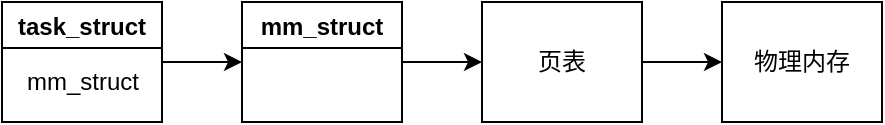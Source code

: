 <mxfile version="14.6.13" type="device" pages="2"><diagram id="KJx8WnUAPN9X5EKyVyXF" name="第 1 页"><mxGraphModel dx="1379" dy="713" grid="1" gridSize="10" guides="1" tooltips="1" connect="1" arrows="1" fold="1" page="1" pageScale="1" pageWidth="850" pageHeight="1100" math="0" shadow="0"><root><mxCell id="0"/><mxCell id="1" parent="0"/><mxCell id="Wjr-TzSH4rwy8srrzoxY-8" style="edgeStyle=orthogonalEdgeStyle;rounded=0;orthogonalLoop=1;jettySize=auto;html=1;exitX=1;exitY=0.5;exitDx=0;exitDy=0;entryX=0;entryY=0.5;entryDx=0;entryDy=0;" edge="1" parent="1" source="Wjr-TzSH4rwy8srrzoxY-2" target="Wjr-TzSH4rwy8srrzoxY-4"><mxGeometry relative="1" as="geometry"/></mxCell><mxCell id="Wjr-TzSH4rwy8srrzoxY-2" value="task_struct" style="swimlane;" vertex="1" parent="1"><mxGeometry x="80" y="380" width="80" height="60" as="geometry"/></mxCell><mxCell id="Wjr-TzSH4rwy8srrzoxY-3" value="mm_struct" style="text;html=1;align=center;verticalAlign=middle;resizable=0;points=[];autosize=1;strokeColor=none;" vertex="1" parent="Wjr-TzSH4rwy8srrzoxY-2"><mxGeometry x="5" y="30" width="70" height="20" as="geometry"/></mxCell><mxCell id="Wjr-TzSH4rwy8srrzoxY-9" style="edgeStyle=orthogonalEdgeStyle;rounded=0;orthogonalLoop=1;jettySize=auto;html=1;exitX=1;exitY=0.5;exitDx=0;exitDy=0;" edge="1" parent="1" source="Wjr-TzSH4rwy8srrzoxY-4" target="Wjr-TzSH4rwy8srrzoxY-6"><mxGeometry relative="1" as="geometry"/></mxCell><mxCell id="Wjr-TzSH4rwy8srrzoxY-4" value="mm_struct" style="swimlane;" vertex="1" parent="1"><mxGeometry x="200" y="380" width="80" height="60" as="geometry"/></mxCell><mxCell id="Wjr-TzSH4rwy8srrzoxY-11" style="edgeStyle=orthogonalEdgeStyle;rounded=0;orthogonalLoop=1;jettySize=auto;html=1;exitX=1;exitY=0.5;exitDx=0;exitDy=0;entryX=0;entryY=0.5;entryDx=0;entryDy=0;" edge="1" parent="1" source="Wjr-TzSH4rwy8srrzoxY-6" target="Wjr-TzSH4rwy8srrzoxY-7"><mxGeometry relative="1" as="geometry"/></mxCell><mxCell id="Wjr-TzSH4rwy8srrzoxY-6" value="页表" style="rounded=0;whiteSpace=wrap;html=1;" vertex="1" parent="1"><mxGeometry x="320" y="380" width="80" height="60" as="geometry"/></mxCell><mxCell id="Wjr-TzSH4rwy8srrzoxY-7" value="物理内存" style="rounded=0;whiteSpace=wrap;html=1;" vertex="1" parent="1"><mxGeometry x="440" y="380" width="80" height="60" as="geometry"/></mxCell></root></mxGraphModel></diagram><diagram id="ngWkJV_ofxxAPNel0bxH" name="第 2 页"><mxGraphModel dx="1379" dy="713" grid="1" gridSize="10" guides="1" tooltips="1" connect="1" arrows="1" fold="1" page="1" pageScale="1" pageWidth="850" pageHeight="1100" math="0" shadow="0"><root><mxCell id="fXZg0ZI7jdsZuGY18Ozo-0"/><mxCell id="fXZg0ZI7jdsZuGY18Ozo-1" parent="fXZg0ZI7jdsZuGY18Ozo-0"/><mxCell id="h79XLIU38ibI4fc5iFPp-0" value="mm_struct" style="swimlane;labelBackgroundColor=#FFFFFF;" vertex="1" parent="fXZg0ZI7jdsZuGY18Ozo-1"><mxGeometry x="80" y="320" width="120" height="400" as="geometry"/></mxCell><mxCell id="h79XLIU38ibI4fc5iFPp-1" value="&lt;div style=&quot;font-family: &amp;quot;droid sans mono&amp;quot;, monospace, monospace, &amp;quot;droid sans fallback&amp;quot;; font-size: 14px; line-height: 19px;&quot;&gt;start_code&lt;/div&gt;" style="text;html=1;fillColor=none;align=center;verticalAlign=middle;whiteSpace=wrap;rounded=0;strokeColor=#000000;labelBackgroundColor=#FFFFFF;" vertex="1" parent="h79XLIU38ibI4fc5iFPp-0"><mxGeometry x="12.5" y="40" width="95" height="20" as="geometry"/></mxCell><mxCell id="h79XLIU38ibI4fc5iFPp-9" value="&lt;div style=&quot;font-family: &amp;quot;droid sans mono&amp;quot;, monospace, monospace, &amp;quot;droid sans fallback&amp;quot;; font-size: 14px; line-height: 19px;&quot;&gt;&lt;div style=&quot;font-family: &amp;quot;droid sans mono&amp;quot; , monospace , monospace , &amp;quot;droid sans fallback&amp;quot; ; line-height: 19px&quot;&gt;end_code&lt;/div&gt;&lt;/div&gt;" style="text;html=1;fillColor=none;align=center;verticalAlign=middle;whiteSpace=wrap;rounded=0;strokeColor=#000000;labelBackgroundColor=#FFFFFF;" vertex="1" parent="h79XLIU38ibI4fc5iFPp-0"><mxGeometry x="12.5" y="70" width="95" height="20" as="geometry"/></mxCell><mxCell id="h79XLIU38ibI4fc5iFPp-10" value="&lt;div style=&quot;font-family: &amp;quot;droid sans mono&amp;quot;, monospace, monospace, &amp;quot;droid sans fallback&amp;quot;; font-size: 14px; line-height: 19px;&quot;&gt;&lt;div style=&quot;font-family: &amp;quot;droid sans mono&amp;quot; , monospace , monospace , &amp;quot;droid sans fallback&amp;quot; ; line-height: 19px&quot;&gt;start_data&lt;/div&gt;&lt;/div&gt;" style="text;html=1;fillColor=none;align=center;verticalAlign=middle;whiteSpace=wrap;rounded=0;strokeColor=#000000;labelBackgroundColor=#FFFFFF;" vertex="1" parent="h79XLIU38ibI4fc5iFPp-0"><mxGeometry x="12.5" y="100" width="95" height="20" as="geometry"/></mxCell><mxCell id="h79XLIU38ibI4fc5iFPp-11" value="&lt;div style=&quot;font-family: &amp;quot;droid sans mono&amp;quot;, monospace, monospace, &amp;quot;droid sans fallback&amp;quot;; font-size: 14px; line-height: 19px;&quot;&gt;&lt;div style=&quot;font-family: &amp;quot;droid sans mono&amp;quot; , monospace , monospace , &amp;quot;droid sans fallback&amp;quot; ; line-height: 19px&quot;&gt;end_data&lt;/div&gt;&lt;/div&gt;" style="text;html=1;fillColor=none;align=center;verticalAlign=middle;whiteSpace=wrap;rounded=0;strokeColor=#000000;labelBackgroundColor=#FFFFFF;" vertex="1" parent="h79XLIU38ibI4fc5iFPp-0"><mxGeometry x="12.5" y="130" width="95" height="20" as="geometry"/></mxCell><mxCell id="h79XLIU38ibI4fc5iFPp-12" value="&lt;div style=&quot;font-family: &amp;quot;droid sans mono&amp;quot;, monospace, monospace, &amp;quot;droid sans fallback&amp;quot;; font-size: 14px; line-height: 19px;&quot;&gt;&lt;div style=&quot;font-family: &amp;quot;droid sans mono&amp;quot; , monospace , monospace , &amp;quot;droid sans fallback&amp;quot; ; line-height: 19px&quot;&gt;start_brk&lt;/div&gt;&lt;/div&gt;" style="text;html=1;fillColor=none;align=center;verticalAlign=middle;whiteSpace=wrap;rounded=0;strokeColor=#000000;labelBackgroundColor=#FFFFFF;" vertex="1" parent="h79XLIU38ibI4fc5iFPp-0"><mxGeometry x="12.5" y="160" width="95" height="20" as="geometry"/></mxCell><mxCell id="h79XLIU38ibI4fc5iFPp-13" value="&lt;div style=&quot;font-family: &amp;quot;droid sans mono&amp;quot;, monospace, monospace, &amp;quot;droid sans fallback&amp;quot;; font-size: 14px; line-height: 19px;&quot;&gt;&lt;div style=&quot;font-family: &amp;quot;droid sans mono&amp;quot; , monospace , monospace , &amp;quot;droid sans fallback&amp;quot; ; line-height: 19px&quot;&gt;brk&lt;/div&gt;&lt;/div&gt;" style="text;html=1;fillColor=none;align=center;verticalAlign=middle;whiteSpace=wrap;rounded=0;strokeColor=#000000;labelBackgroundColor=#FFFFFF;" vertex="1" parent="h79XLIU38ibI4fc5iFPp-0"><mxGeometry x="12.5" y="190" width="95" height="20" as="geometry"/></mxCell><mxCell id="h79XLIU38ibI4fc5iFPp-14" value="&lt;div style=&quot;font-family: &amp;quot;droid sans mono&amp;quot;, monospace, monospace, &amp;quot;droid sans fallback&amp;quot;; font-size: 14px; line-height: 19px;&quot;&gt;&lt;div style=&quot;font-family: &amp;quot;droid sans mono&amp;quot; , monospace , monospace , &amp;quot;droid sans fallback&amp;quot; ; line-height: 19px&quot;&gt;start_stack&lt;/div&gt;&lt;/div&gt;" style="text;html=1;fillColor=none;align=center;verticalAlign=middle;whiteSpace=wrap;rounded=0;strokeColor=#000000;labelBackgroundColor=#FFFFFF;" vertex="1" parent="h79XLIU38ibI4fc5iFPp-0"><mxGeometry x="12.5" y="220" width="95" height="20" as="geometry"/></mxCell><mxCell id="h79XLIU38ibI4fc5iFPp-15" value="&lt;div style=&quot;font-family: &amp;quot;droid sans mono&amp;quot;, monospace, monospace, &amp;quot;droid sans fallback&amp;quot;; font-size: 14px; line-height: 19px;&quot;&gt;start_code&lt;/div&gt;" style="text;html=1;fillColor=none;align=center;verticalAlign=middle;whiteSpace=wrap;rounded=0;strokeColor=#000000;labelBackgroundColor=#FFFFFF;" vertex="1" parent="h79XLIU38ibI4fc5iFPp-0"><mxGeometry x="12.5" y="250" width="95" height="20" as="geometry"/></mxCell><mxCell id="h79XLIU38ibI4fc5iFPp-16" value="&lt;div style=&quot;font-family: &amp;quot;droid sans mono&amp;quot;, monospace, monospace, &amp;quot;droid sans fallback&amp;quot;; font-size: 14px; line-height: 19px;&quot;&gt;&lt;div style=&quot;font-family: &amp;quot;droid sans mono&amp;quot; , monospace , monospace , &amp;quot;droid sans fallback&amp;quot; ; line-height: 19px&quot;&gt;&lt;div style=&quot;font-family: &amp;quot;droid sans mono&amp;quot; , monospace , monospace , &amp;quot;droid sans fallback&amp;quot; ; line-height: 19px&quot;&gt;arg_start&lt;/div&gt;&lt;/div&gt;&lt;/div&gt;" style="text;html=1;fillColor=none;align=center;verticalAlign=middle;whiteSpace=wrap;rounded=0;strokeColor=#000000;labelBackgroundColor=#FFFFFF;" vertex="1" parent="h79XLIU38ibI4fc5iFPp-0"><mxGeometry x="12.5" y="280" width="95" height="20" as="geometry"/></mxCell><mxCell id="h79XLIU38ibI4fc5iFPp-17" value="&lt;div style=&quot;font-family: &amp;quot;droid sans mono&amp;quot;, monospace, monospace, &amp;quot;droid sans fallback&amp;quot;; font-size: 14px; line-height: 19px;&quot;&gt;&lt;div style=&quot;font-family: &amp;quot;droid sans mono&amp;quot; , monospace , monospace , &amp;quot;droid sans fallback&amp;quot; ; line-height: 19px&quot;&gt;arg_end&lt;/div&gt;&lt;/div&gt;" style="text;html=1;fillColor=none;align=center;verticalAlign=middle;whiteSpace=wrap;rounded=0;strokeColor=#000000;labelBackgroundColor=#FFFFFF;" vertex="1" parent="h79XLIU38ibI4fc5iFPp-0"><mxGeometry x="12.5" y="310" width="95" height="20" as="geometry"/></mxCell><mxCell id="h79XLIU38ibI4fc5iFPp-18" value="&lt;div style=&quot;font-family: &amp;quot;droid sans mono&amp;quot;, monospace, monospace, &amp;quot;droid sans fallback&amp;quot;; font-size: 14px; line-height: 19px;&quot;&gt;&lt;div style=&quot;font-family: &amp;quot;droid sans mono&amp;quot; , monospace , monospace , &amp;quot;droid sans fallback&amp;quot; ; line-height: 19px&quot;&gt;&lt;div style=&quot;font-family: &amp;quot;droid sans mono&amp;quot; , monospace , monospace , &amp;quot;droid sans fallback&amp;quot; ; line-height: 19px&quot;&gt;env_start&lt;/div&gt;&lt;/div&gt;&lt;/div&gt;" style="text;html=1;fillColor=none;align=center;verticalAlign=middle;whiteSpace=wrap;rounded=0;strokeColor=#000000;labelBackgroundColor=#FFFFFF;" vertex="1" parent="h79XLIU38ibI4fc5iFPp-0"><mxGeometry x="12.5" y="340" width="95" height="20" as="geometry"/></mxCell><mxCell id="h79XLIU38ibI4fc5iFPp-19" value="&lt;div style=&quot;font-family: &amp;quot;droid sans mono&amp;quot;, monospace, monospace, &amp;quot;droid sans fallback&amp;quot;; font-size: 14px; line-height: 19px;&quot;&gt;&lt;div style=&quot;font-family: &amp;quot;droid sans mono&amp;quot; , monospace , monospace , &amp;quot;droid sans fallback&amp;quot; ; line-height: 19px&quot;&gt;env_end&lt;/div&gt;&lt;/div&gt;" style="text;html=1;fillColor=none;align=center;verticalAlign=middle;whiteSpace=wrap;rounded=0;strokeColor=#000000;labelBackgroundColor=#FFFFFF;" vertex="1" parent="h79XLIU38ibI4fc5iFPp-0"><mxGeometry x="12.5" y="370" width="95" height="20" as="geometry"/></mxCell></root></mxGraphModel></diagram></mxfile>